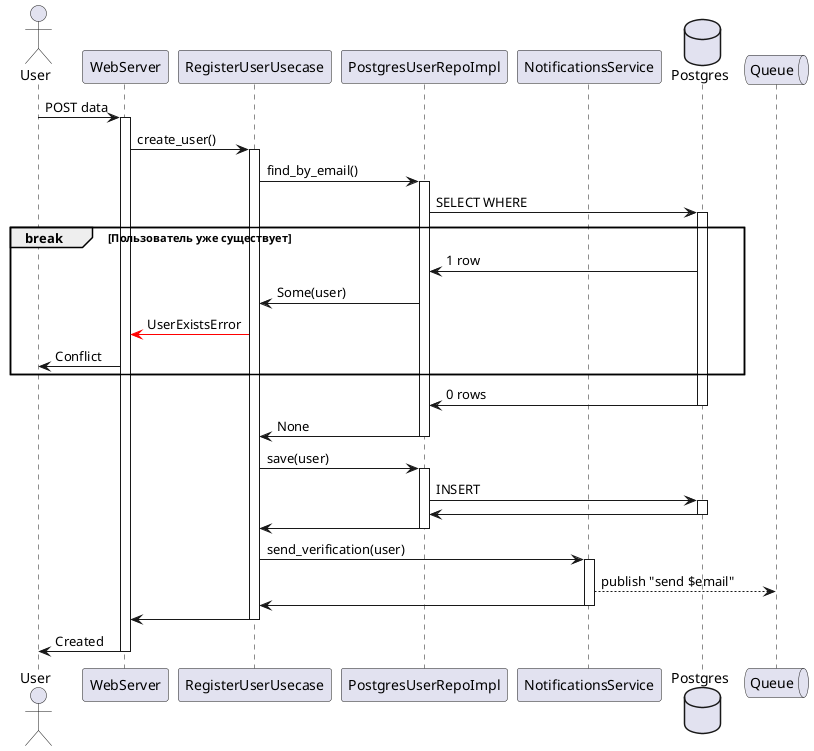 @startuml registration_sequence

actor User

participant WebServer
participant RegisterUserUsecase
participant PostgresUserRepoImpl
participant NotificationsService
database Postgres

queue Queue

User -> WebServer : POST data
activate WebServer

WebServer -> RegisterUserUsecase : create_user()
activate RegisterUserUsecase

RegisterUserUsecase -> PostgresUserRepoImpl : find_by_email()
activate PostgresUserRepoImpl

PostgresUserRepoImpl -> Postgres : SELECT WHERE
activate Postgres

break Пользователь уже существует

PostgresUserRepoImpl <- Postgres : 1 row

RegisterUserUsecase <- PostgresUserRepoImpl : Some(user)

WebServer <[#red]- RegisterUserUsecase : UserExistsError

User <- WebServer : Conflict

end

PostgresUserRepoImpl <- Postgres : 0 rows
deactivate Postgres

RegisterUserUsecase <- PostgresUserRepoImpl : None
deactivate PostgresUserRepoImpl

RegisterUserUsecase -> PostgresUserRepoImpl : save(user)
activate PostgresUserRepoImpl

PostgresUserRepoImpl -> Postgres : INSERT
activate Postgres

PostgresUserRepoImpl <- Postgres
deactivate Postgres

RegisterUserUsecase <- PostgresUserRepoImpl
deactivate PostgresUserRepoImpl

RegisterUserUsecase -> NotificationsService : send_verification(user)
activate NotificationsService

NotificationsService --> Queue : publish "send $email"

RegisterUserUsecase <- NotificationsService
deactivate NotificationsService

WebServer <- RegisterUserUsecase
deactivate RegisterUserUsecase

User <- WebServer : Created
deactivate WebServer

@enduml